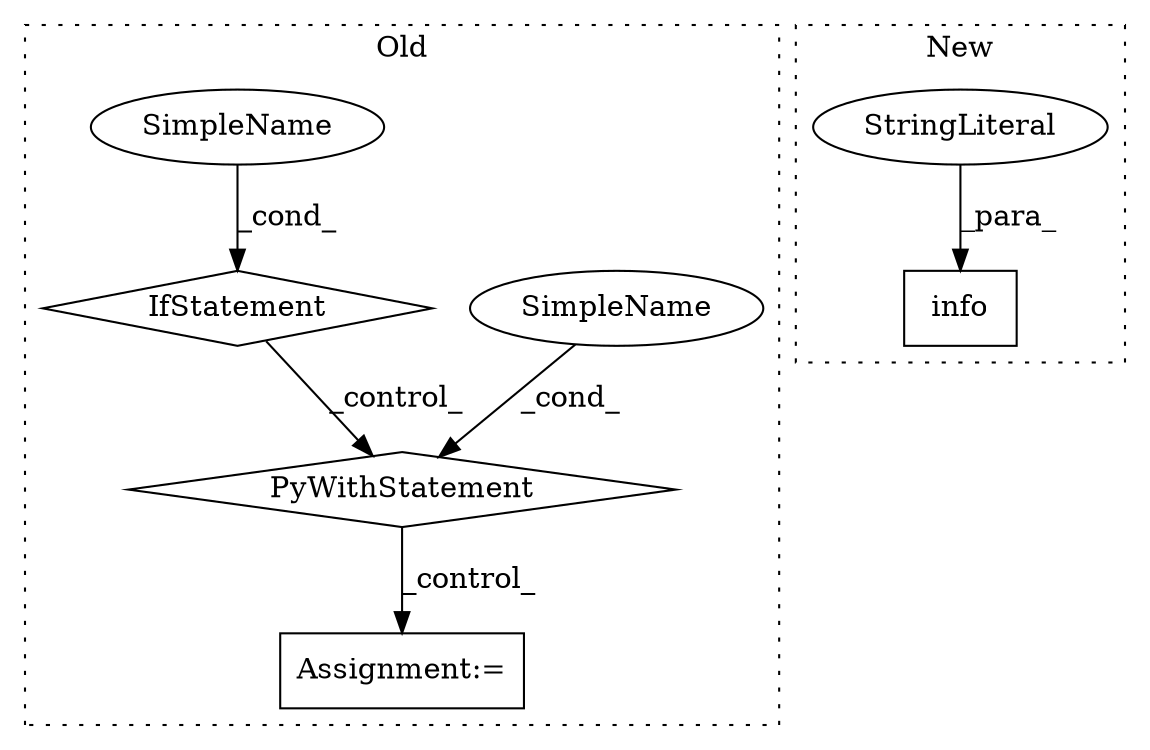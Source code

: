 digraph G {
subgraph cluster0 {
1 [label="PyWithStatement" a="104" s="4227,4281" l="10,2" shape="diamond"];
3 [label="Assignment:=" a="7" s="4299" l="2" shape="box"];
4 [label="SimpleName" a="42" s="" l="" shape="ellipse"];
6 [label="SimpleName" a="42" s="" l="" shape="ellipse"];
7 [label="IfStatement" a="25" s="3769,3795" l="4,2" shape="diamond"];
label = "Old";
style="dotted";
}
subgraph cluster1 {
2 [label="info" a="32" s="4142,4158" l="5,1" shape="box"];
5 [label="StringLiteral" a="45" s="4147" l="11" shape="ellipse"];
label = "New";
style="dotted";
}
1 -> 3 [label="_control_"];
4 -> 1 [label="_cond_"];
5 -> 2 [label="_para_"];
6 -> 7 [label="_cond_"];
7 -> 1 [label="_control_"];
}